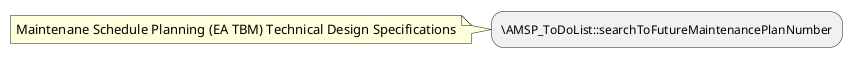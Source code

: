 @startuml


:\AMSP_ToDoList::searchToFutureMaintenancePlanNumber;
note
    Maintenane Schedule Planning (EA TBM) Technical Design Specifications
end note
@enduml